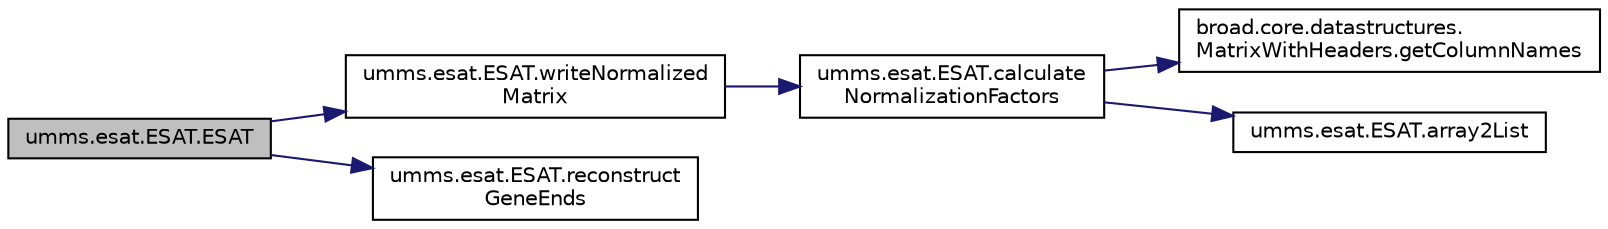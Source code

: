 digraph "umms.esat.ESAT.ESAT"
{
  edge [fontname="Helvetica",fontsize="10",labelfontname="Helvetica",labelfontsize="10"];
  node [fontname="Helvetica",fontsize="10",shape=record];
  rankdir="LR";
  Node1 [label="umms.esat.ESAT.ESAT",height=0.2,width=0.4,color="black", fillcolor="grey75", style="filled" fontcolor="black"];
  Node1 -> Node2 [color="midnightblue",fontsize="10",style="solid",fontname="Helvetica"];
  Node2 [label="umms.esat.ESAT.writeNormalized\lMatrix",height=0.2,width=0.4,color="black", fillcolor="white", style="filled",URL="$classumms_1_1esat_1_1_e_s_a_t.html#a0c0805cb33f787baa8c74f6b382bfaa7"];
  Node2 -> Node3 [color="midnightblue",fontsize="10",style="solid",fontname="Helvetica"];
  Node3 [label="umms.esat.ESAT.calculate\lNormalizationFactors",height=0.2,width=0.4,color="black", fillcolor="white", style="filled",URL="$classumms_1_1esat_1_1_e_s_a_t.html#a36fc452b596f2408460fc28d50f98d4f"];
  Node3 -> Node4 [color="midnightblue",fontsize="10",style="solid",fontname="Helvetica"];
  Node4 [label="broad.core.datastructures.\lMatrixWithHeaders.getColumnNames",height=0.2,width=0.4,color="black", fillcolor="white", style="filled",URL="$classbroad_1_1core_1_1datastructures_1_1_matrix_with_headers.html#a488a21c1993afb6381f59f5b133c8f1c"];
  Node3 -> Node5 [color="midnightblue",fontsize="10",style="solid",fontname="Helvetica"];
  Node5 [label="umms.esat.ESAT.array2List",height=0.2,width=0.4,color="black", fillcolor="white", style="filled",URL="$classumms_1_1esat_1_1_e_s_a_t.html#aa50134cfa33375dd6440974c7915cd9c"];
  Node1 -> Node6 [color="midnightblue",fontsize="10",style="solid",fontname="Helvetica"];
  Node6 [label="umms.esat.ESAT.reconstruct\lGeneEnds",height=0.2,width=0.4,color="black", fillcolor="white", style="filled",URL="$classumms_1_1esat_1_1_e_s_a_t.html#aa9024ccb95db2d1a32965900440c3fd5"];
}
